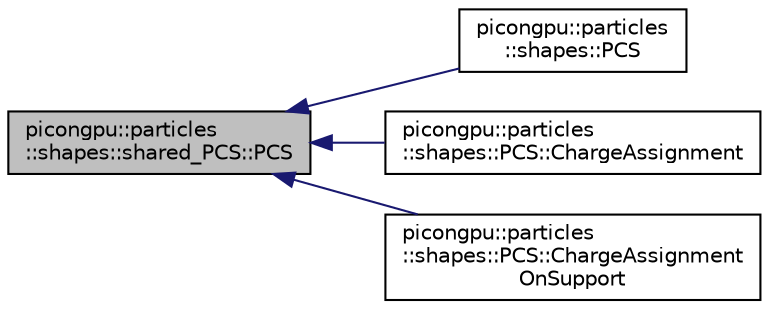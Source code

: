 digraph "picongpu::particles::shapes::shared_PCS::PCS"
{
 // LATEX_PDF_SIZE
  edge [fontname="Helvetica",fontsize="10",labelfontname="Helvetica",labelfontsize="10"];
  node [fontname="Helvetica",fontsize="10",shape=record];
  rankdir="LR";
  Node1 [label="picongpu::particles\l::shapes::shared_PCS::PCS",height=0.2,width=0.4,color="black", fillcolor="grey75", style="filled", fontcolor="black",tooltip=" "];
  Node1 -> Node2 [dir="back",color="midnightblue",fontsize="10",style="solid",fontname="Helvetica"];
  Node2 [label="picongpu::particles\l::shapes::PCS",height=0.2,width=0.4,color="black", fillcolor="white", style="filled",URL="$structpicongpu_1_1particles_1_1shapes_1_1_p_c_s.html",tooltip=" "];
  Node1 -> Node3 [dir="back",color="midnightblue",fontsize="10",style="solid",fontname="Helvetica"];
  Node3 [label="picongpu::particles\l::shapes::PCS::ChargeAssignment",height=0.2,width=0.4,color="black", fillcolor="white", style="filled",URL="$structpicongpu_1_1particles_1_1shapes_1_1_p_c_s_1_1_charge_assignment.html",tooltip=" "];
  Node1 -> Node4 [dir="back",color="midnightblue",fontsize="10",style="solid",fontname="Helvetica"];
  Node4 [label="picongpu::particles\l::shapes::PCS::ChargeAssignment\lOnSupport",height=0.2,width=0.4,color="black", fillcolor="white", style="filled",URL="$structpicongpu_1_1particles_1_1shapes_1_1_p_c_s_1_1_charge_assignment_on_support.html",tooltip=" "];
}
